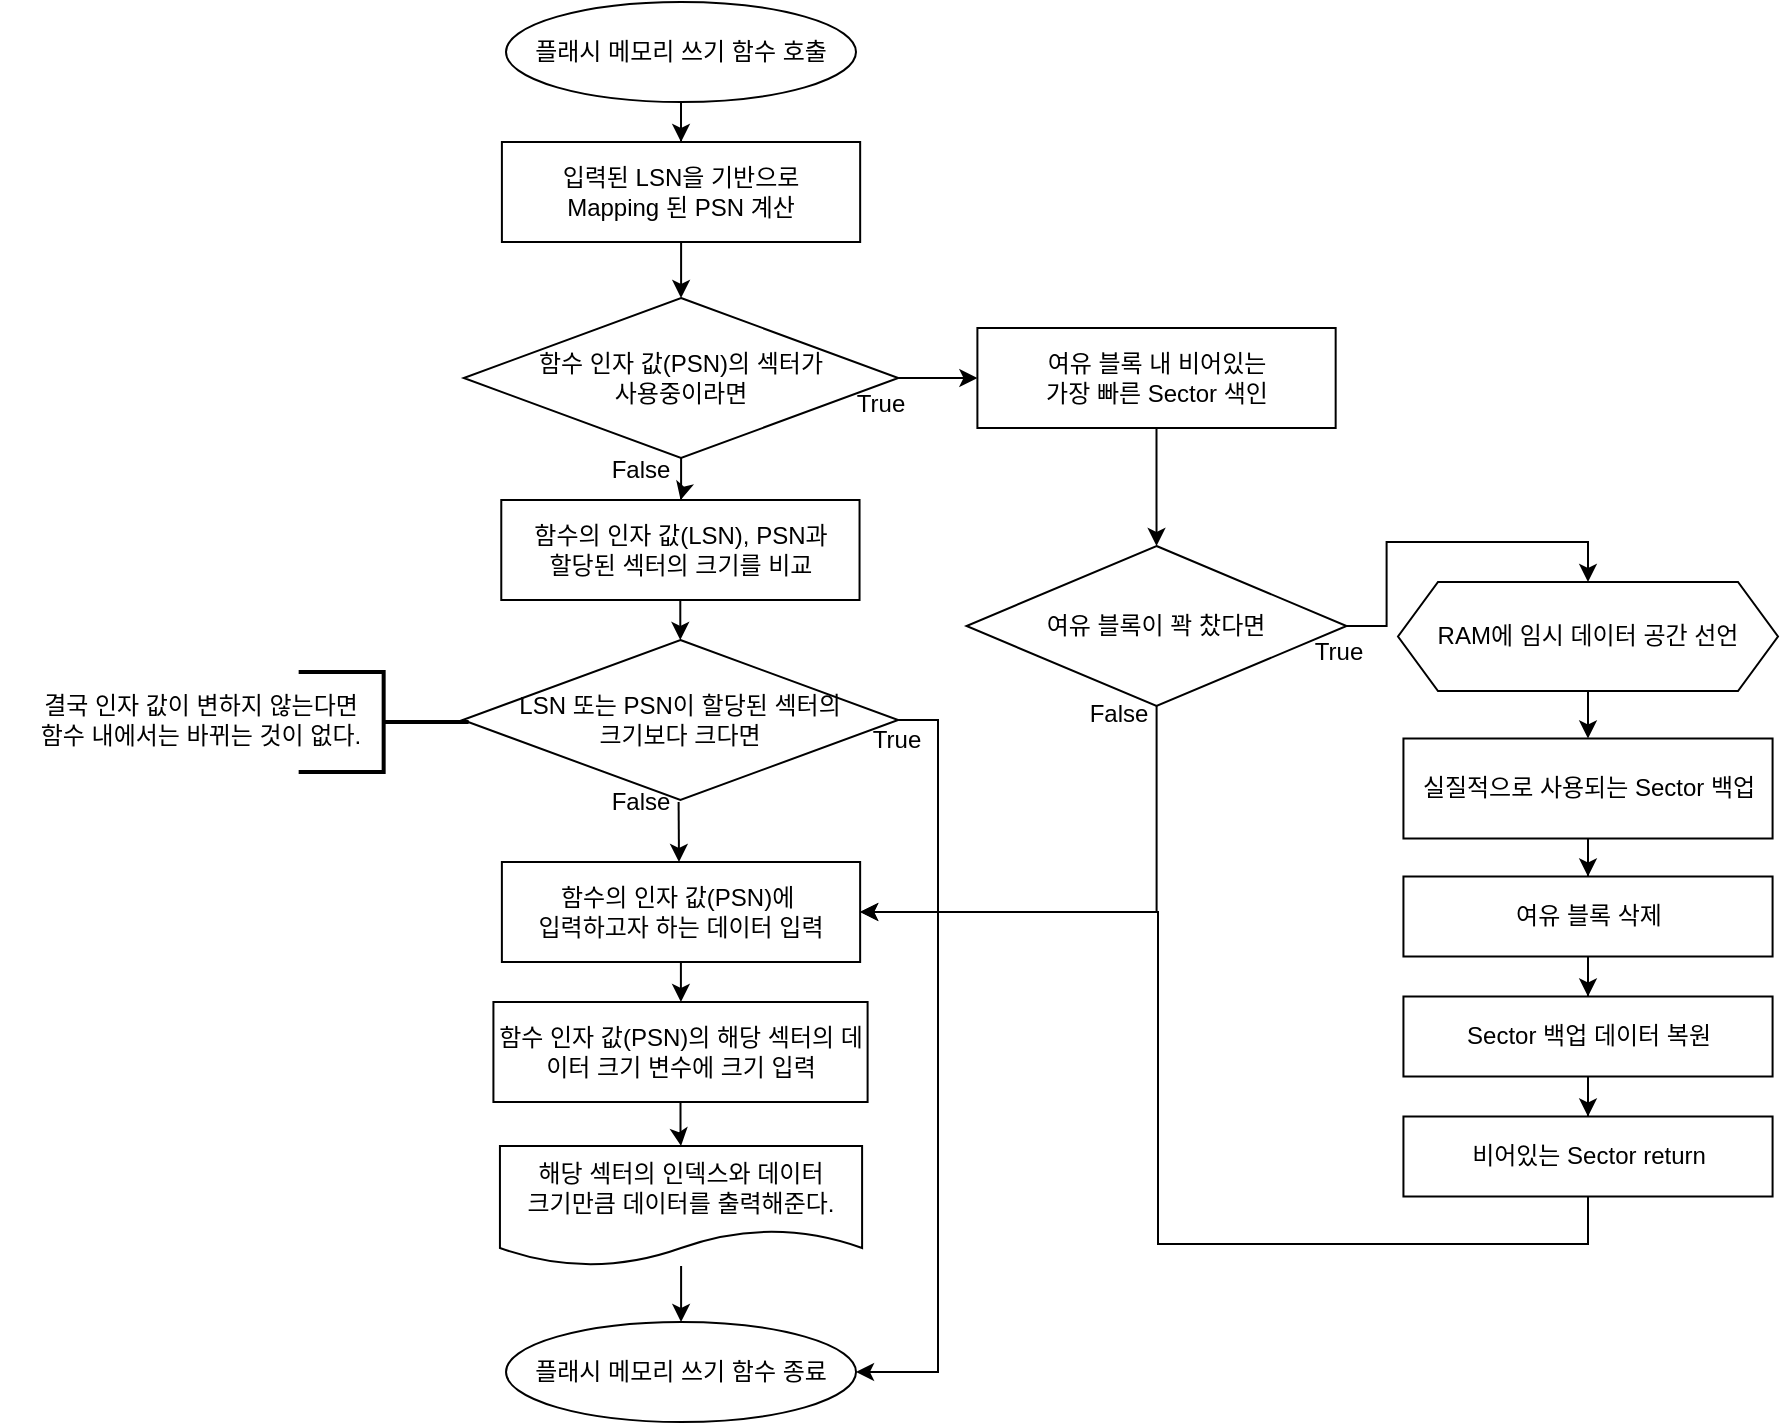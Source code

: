 <mxfile version="13.9.9" type="device"><diagram id="6jmNVvHfpzubFy3tRc5I" name="Page-1"><mxGraphModel dx="1086" dy="806" grid="1" gridSize="10" guides="1" tooltips="1" connect="1" arrows="1" fold="1" page="1" pageScale="1" pageWidth="1390" pageHeight="980" math="0" shadow="0"><root><mxCell id="0"/><mxCell id="1" parent="0"/><mxCell id="f5Jym-jx3WYN8Hm6pSaH-2" style="edgeStyle=orthogonalEdgeStyle;rounded=0;orthogonalLoop=1;jettySize=auto;html=1;entryX=0.5;entryY=0;entryDx=0;entryDy=0;" edge="1" parent="1" source="qSgD5UGqMRmSTxQkrSyY-2" target="f5Jym-jx3WYN8Hm6pSaH-1"><mxGeometry relative="1" as="geometry"/></mxCell><mxCell id="qSgD5UGqMRmSTxQkrSyY-2" value="플래시 메모리 쓰기 함수 호출" style="ellipse;whiteSpace=wrap;html=1;" parent="1" vertex="1"><mxGeometry x="564" y="40" width="175" height="50" as="geometry"/></mxCell><mxCell id="qSgD5UGqMRmSTxQkrSyY-3" value="True" style="text;html=1;align=center;verticalAlign=middle;resizable=0;points=[];autosize=1;" parent="1" vertex="1"><mxGeometry x="730.7" y="231" width="40" height="20" as="geometry"/></mxCell><mxCell id="qSgD5UGqMRmSTxQkrSyY-6" value="" style="edgeStyle=orthogonalEdgeStyle;rounded=0;orthogonalLoop=1;jettySize=auto;html=1;" parent="1" source="qSgD5UGqMRmSTxQkrSyY-7" edge="1"><mxGeometry relative="1" as="geometry"><mxPoint x="651.3" y="289" as="targetPoint"/></mxGeometry></mxCell><mxCell id="AmT-MAxy1-07FUsLGDvV-1" style="edgeStyle=orthogonalEdgeStyle;rounded=0;orthogonalLoop=1;jettySize=auto;html=1;" parent="1" source="qSgD5UGqMRmSTxQkrSyY-7" target="qSgD5UGqMRmSTxQkrSyY-42" edge="1"><mxGeometry relative="1" as="geometry"/></mxCell><mxCell id="qSgD5UGqMRmSTxQkrSyY-7" value="함수 인자 값(PSN)의 섹터가 &lt;br&gt;사용중이라면" style="rhombus;whiteSpace=wrap;html=1;" parent="1" vertex="1"><mxGeometry x="542.89" y="188" width="217.25" height="80" as="geometry"/></mxCell><mxCell id="qSgD5UGqMRmSTxQkrSyY-37" style="edgeStyle=orthogonalEdgeStyle;rounded=0;orthogonalLoop=1;jettySize=auto;html=1;entryX=0.5;entryY=0;entryDx=0;entryDy=0;" parent="1" source="qSgD5UGqMRmSTxQkrSyY-10" target="qSgD5UGqMRmSTxQkrSyY-19" edge="1"><mxGeometry relative="1" as="geometry"/></mxCell><mxCell id="qSgD5UGqMRmSTxQkrSyY-10" value="해당 섹터의 인덱스와 데이터 &lt;br&gt;크기만큼&amp;nbsp;데이터를 출력해준다." style="shape=document;whiteSpace=wrap;html=1;boundedLbl=1;" parent="1" vertex="1"><mxGeometry x="560.97" y="612" width="181.08" height="60" as="geometry"/></mxCell><mxCell id="qSgD5UGqMRmSTxQkrSyY-23" style="edgeStyle=orthogonalEdgeStyle;rounded=0;orthogonalLoop=1;jettySize=auto;html=1;entryX=0.5;entryY=0;entryDx=0;entryDy=0;" parent="1" source="qSgD5UGqMRmSTxQkrSyY-12" target="qSgD5UGqMRmSTxQkrSyY-15" edge="1"><mxGeometry relative="1" as="geometry"/></mxCell><mxCell id="qSgD5UGqMRmSTxQkrSyY-12" value="함수의 인자 값(LSN), PSN과 &lt;br&gt;할당된 섹터의 크기를 비교" style="rounded=0;whiteSpace=wrap;html=1;" parent="1" vertex="1"><mxGeometry x="561.64" y="289" width="179.13" height="50" as="geometry"/></mxCell><mxCell id="f5Jym-jx3WYN8Hm6pSaH-9" style="edgeStyle=orthogonalEdgeStyle;rounded=0;orthogonalLoop=1;jettySize=auto;html=1;entryX=1;entryY=0.5;entryDx=0;entryDy=0;" edge="1" parent="1" source="qSgD5UGqMRmSTxQkrSyY-15" target="qSgD5UGqMRmSTxQkrSyY-19"><mxGeometry relative="1" as="geometry"><Array as="points"><mxPoint x="780" y="399"/><mxPoint x="780" y="725"/></Array></mxGeometry></mxCell><mxCell id="qSgD5UGqMRmSTxQkrSyY-15" value="LSN 또는 PSN이 할당된 섹터의 &lt;br&gt;크기보다 크다면" style="rhombus;whiteSpace=wrap;html=1;" parent="1" vertex="1"><mxGeometry x="542.33" y="359" width="217.75" height="80" as="geometry"/></mxCell><mxCell id="qSgD5UGqMRmSTxQkrSyY-17" value="True" style="text;html=1;align=center;verticalAlign=middle;resizable=0;points=[];autosize=1;" parent="1" vertex="1"><mxGeometry x="738.7" y="399" width="40" height="20" as="geometry"/></mxCell><mxCell id="qSgD5UGqMRmSTxQkrSyY-18" value="False" style="text;html=1;align=center;verticalAlign=middle;resizable=0;points=[];autosize=1;" parent="1" vertex="1"><mxGeometry x="610.7" y="430" width="40" height="20" as="geometry"/></mxCell><mxCell id="qSgD5UGqMRmSTxQkrSyY-19" value="플래시 메모리 쓰기 함수 종료" style="ellipse;whiteSpace=wrap;html=1;" parent="1" vertex="1"><mxGeometry x="564.01" y="700" width="175" height="50" as="geometry"/></mxCell><mxCell id="qSgD5UGqMRmSTxQkrSyY-24" value="" style="group" parent="1" vertex="1" connectable="0"><mxGeometry x="312.33" y="374" width="226" height="50" as="geometry"/></mxCell><mxCell id="qSgD5UGqMRmSTxQkrSyY-25" value="" style="group" parent="qSgD5UGqMRmSTxQkrSyY-24" vertex="1" connectable="0"><mxGeometry y="-3.553e-15" width="226" height="50" as="geometry"/></mxCell><mxCell id="qSgD5UGqMRmSTxQkrSyY-26" value="" style="group" parent="qSgD5UGqMRmSTxQkrSyY-25" vertex="1" connectable="0"><mxGeometry x="-1" y="3.553e-15" width="226" height="51" as="geometry"/></mxCell><mxCell id="qSgD5UGqMRmSTxQkrSyY-27" value="" style="group" parent="qSgD5UGqMRmSTxQkrSyY-26" vertex="1" connectable="0"><mxGeometry x="8" width="226" height="51" as="geometry"/></mxCell><mxCell id="qSgD5UGqMRmSTxQkrSyY-28" value="" style="strokeWidth=2;html=1;shape=mxgraph.flowchart.annotation_2;align=left;labelPosition=right;pointerEvents=1;rotation=-180;" parent="qSgD5UGqMRmSTxQkrSyY-27" vertex="1"><mxGeometry x="141" y="1" width="85" height="50" as="geometry"/></mxCell><mxCell id="qSgD5UGqMRmSTxQkrSyY-29" value="결국 인자 값이 변하지 않는다면&lt;br&gt;함수 내에서는 바뀌는 것이 없다." style="text;html=1;strokeColor=none;fillColor=none;align=center;verticalAlign=middle;whiteSpace=wrap;rounded=0;rotation=0;" parent="qSgD5UGqMRmSTxQkrSyY-27" vertex="1"><mxGeometry width="185" height="50" as="geometry"/></mxCell><mxCell id="qSgD5UGqMRmSTxQkrSyY-35" style="edgeStyle=orthogonalEdgeStyle;rounded=0;orthogonalLoop=1;jettySize=auto;html=1;entryX=0.5;entryY=0;entryDx=0;entryDy=0;" parent="1" source="qSgD5UGqMRmSTxQkrSyY-32" target="qSgD5UGqMRmSTxQkrSyY-34" edge="1"><mxGeometry relative="1" as="geometry"/></mxCell><mxCell id="qSgD5UGqMRmSTxQkrSyY-32" value="함수의 인자 값(PSN)에&amp;nbsp;&lt;br&gt;입력하고자 하는 데이터 입력" style="rounded=0;whiteSpace=wrap;html=1;" parent="1" vertex="1"><mxGeometry x="561.94" y="470" width="179.13" height="50" as="geometry"/></mxCell><mxCell id="qSgD5UGqMRmSTxQkrSyY-36" style="edgeStyle=orthogonalEdgeStyle;rounded=0;orthogonalLoop=1;jettySize=auto;html=1;entryX=0.5;entryY=0;entryDx=0;entryDy=0;" parent="1" source="qSgD5UGqMRmSTxQkrSyY-34" target="qSgD5UGqMRmSTxQkrSyY-10" edge="1"><mxGeometry relative="1" as="geometry"/></mxCell><mxCell id="qSgD5UGqMRmSTxQkrSyY-34" value="함수 인자 값(PSN)의 해당 섹터의 데이터 크기 변수에 크기 입력" style="rounded=0;whiteSpace=wrap;html=1;" parent="1" vertex="1"><mxGeometry x="557.71" y="540" width="187.09" height="50" as="geometry"/></mxCell><mxCell id="qSgD5UGqMRmSTxQkrSyY-39" value="False" style="text;html=1;align=center;verticalAlign=middle;resizable=0;points=[];autosize=1;" parent="1" vertex="1"><mxGeometry x="610.7" y="264" width="40" height="20" as="geometry"/></mxCell><mxCell id="AmT-MAxy1-07FUsLGDvV-6" style="edgeStyle=orthogonalEdgeStyle;rounded=0;orthogonalLoop=1;jettySize=auto;html=1;entryX=0.5;entryY=0;entryDx=0;entryDy=0;" parent="1" source="qSgD5UGqMRmSTxQkrSyY-42" target="AmT-MAxy1-07FUsLGDvV-5" edge="1"><mxGeometry relative="1" as="geometry"/></mxCell><mxCell id="qSgD5UGqMRmSTxQkrSyY-42" value="여유 블록 내 비어있는 &lt;br&gt;가장 빠른 Sector 색인" style="rounded=0;whiteSpace=wrap;html=1;" parent="1" vertex="1"><mxGeometry x="799.7" y="203" width="179.13" height="50" as="geometry"/></mxCell><mxCell id="AmT-MAxy1-07FUsLGDvV-4" style="edgeStyle=orthogonalEdgeStyle;rounded=0;orthogonalLoop=1;jettySize=auto;html=1;entryX=0.5;entryY=0;entryDx=0;entryDy=0;" parent="1" edge="1"><mxGeometry relative="1" as="geometry"><mxPoint x="650.3" y="440" as="sourcePoint"/><mxPoint x="650.505" y="470" as="targetPoint"/></mxGeometry></mxCell><mxCell id="f5Jym-jx3WYN8Hm6pSaH-7" style="edgeStyle=orthogonalEdgeStyle;rounded=0;orthogonalLoop=1;jettySize=auto;html=1;entryX=0.5;entryY=0;entryDx=0;entryDy=0;" edge="1" parent="1" source="AmT-MAxy1-07FUsLGDvV-5" target="AmT-MAxy1-07FUsLGDvV-18"><mxGeometry relative="1" as="geometry"/></mxCell><mxCell id="f5Jym-jx3WYN8Hm6pSaH-10" style="edgeStyle=orthogonalEdgeStyle;rounded=0;orthogonalLoop=1;jettySize=auto;html=1;entryX=1;entryY=0.5;entryDx=0;entryDy=0;" edge="1" parent="1" source="AmT-MAxy1-07FUsLGDvV-5" target="qSgD5UGqMRmSTxQkrSyY-32"><mxGeometry relative="1" as="geometry"><Array as="points"><mxPoint x="889" y="495"/></Array></mxGeometry></mxCell><mxCell id="AmT-MAxy1-07FUsLGDvV-5" value="여유 블록이 꽉 찼다면" style="rhombus;whiteSpace=wrap;html=1;" parent="1" vertex="1"><mxGeometry x="794.27" y="312" width="190" height="80" as="geometry"/></mxCell><mxCell id="AmT-MAxy1-07FUsLGDvV-12" value="True" style="text;html=1;align=center;verticalAlign=middle;resizable=0;points=[];autosize=1;" parent="1" vertex="1"><mxGeometry x="959.7" y="355" width="40" height="20" as="geometry"/></mxCell><mxCell id="AmT-MAxy1-07FUsLGDvV-13" value="False" style="text;html=1;align=center;verticalAlign=middle;resizable=0;points=[];autosize=1;" parent="1" vertex="1"><mxGeometry x="849.7" y="386" width="40" height="20" as="geometry"/></mxCell><mxCell id="AmT-MAxy1-07FUsLGDvV-21" style="edgeStyle=orthogonalEdgeStyle;rounded=0;orthogonalLoop=1;jettySize=auto;html=1;entryX=0.5;entryY=0;entryDx=0;entryDy=0;" parent="1" source="AmT-MAxy1-07FUsLGDvV-18" target="AmT-MAxy1-07FUsLGDvV-20" edge="1"><mxGeometry relative="1" as="geometry"/></mxCell><mxCell id="AmT-MAxy1-07FUsLGDvV-18" value="RAM에 임시 데이터 공간 선언" style="shape=hexagon;perimeter=hexagonPerimeter2;whiteSpace=wrap;html=1;fixedSize=1;" parent="1" vertex="1"><mxGeometry x="1010" y="330" width="190" height="54.5" as="geometry"/></mxCell><mxCell id="AmT-MAxy1-07FUsLGDvV-23" style="edgeStyle=orthogonalEdgeStyle;rounded=0;orthogonalLoop=1;jettySize=auto;html=1;entryX=0.5;entryY=0;entryDx=0;entryDy=0;" parent="1" source="AmT-MAxy1-07FUsLGDvV-20" target="AmT-MAxy1-07FUsLGDvV-22" edge="1"><mxGeometry relative="1" as="geometry"/></mxCell><mxCell id="AmT-MAxy1-07FUsLGDvV-20" value="실질적으로 사용되는 Sector 백업" style="rounded=0;whiteSpace=wrap;html=1;" parent="1" vertex="1"><mxGeometry x="1012.72" y="408.25" width="184.57" height="50" as="geometry"/></mxCell><mxCell id="AmT-MAxy1-07FUsLGDvV-25" style="edgeStyle=orthogonalEdgeStyle;rounded=0;orthogonalLoop=1;jettySize=auto;html=1;entryX=0.5;entryY=0;entryDx=0;entryDy=0;" parent="1" source="AmT-MAxy1-07FUsLGDvV-22" target="AmT-MAxy1-07FUsLGDvV-24" edge="1"><mxGeometry relative="1" as="geometry"/></mxCell><mxCell id="AmT-MAxy1-07FUsLGDvV-22" value="여유 블록 삭제" style="rounded=0;whiteSpace=wrap;html=1;" parent="1" vertex="1"><mxGeometry x="1012.72" y="477.25" width="184.57" height="40" as="geometry"/></mxCell><mxCell id="AmT-MAxy1-07FUsLGDvV-28" style="edgeStyle=orthogonalEdgeStyle;rounded=0;orthogonalLoop=1;jettySize=auto;html=1;entryX=0.5;entryY=0;entryDx=0;entryDy=0;" parent="1" source="AmT-MAxy1-07FUsLGDvV-24" target="AmT-MAxy1-07FUsLGDvV-27" edge="1"><mxGeometry relative="1" as="geometry"/></mxCell><mxCell id="AmT-MAxy1-07FUsLGDvV-24" value="Sector 백업 데이터 복원" style="rounded=0;whiteSpace=wrap;html=1;" parent="1" vertex="1"><mxGeometry x="1012.72" y="537.25" width="184.57" height="40" as="geometry"/></mxCell><mxCell id="f5Jym-jx3WYN8Hm6pSaH-8" style="edgeStyle=orthogonalEdgeStyle;rounded=0;orthogonalLoop=1;jettySize=auto;html=1;entryX=1;entryY=0.5;entryDx=0;entryDy=0;" edge="1" parent="1" source="AmT-MAxy1-07FUsLGDvV-27" target="qSgD5UGqMRmSTxQkrSyY-32"><mxGeometry relative="1" as="geometry"><Array as="points"><mxPoint x="890" y="661"/><mxPoint x="890" y="495"/></Array></mxGeometry></mxCell><mxCell id="AmT-MAxy1-07FUsLGDvV-27" value="비어있는 Sector return" style="rounded=0;whiteSpace=wrap;html=1;" parent="1" vertex="1"><mxGeometry x="1012.72" y="597.25" width="184.57" height="40" as="geometry"/></mxCell><mxCell id="f5Jym-jx3WYN8Hm6pSaH-3" style="edgeStyle=orthogonalEdgeStyle;rounded=0;orthogonalLoop=1;jettySize=auto;html=1;entryX=0.5;entryY=0;entryDx=0;entryDy=0;" edge="1" parent="1" source="f5Jym-jx3WYN8Hm6pSaH-1" target="qSgD5UGqMRmSTxQkrSyY-7"><mxGeometry relative="1" as="geometry"/></mxCell><mxCell id="f5Jym-jx3WYN8Hm6pSaH-1" value="입력된 LSN을 기반으로 &lt;br&gt;Mapping 된 PSN 계산" style="rounded=0;whiteSpace=wrap;html=1;" vertex="1" parent="1"><mxGeometry x="561.95" y="110" width="179.13" height="50" as="geometry"/></mxCell></root></mxGraphModel></diagram></mxfile>